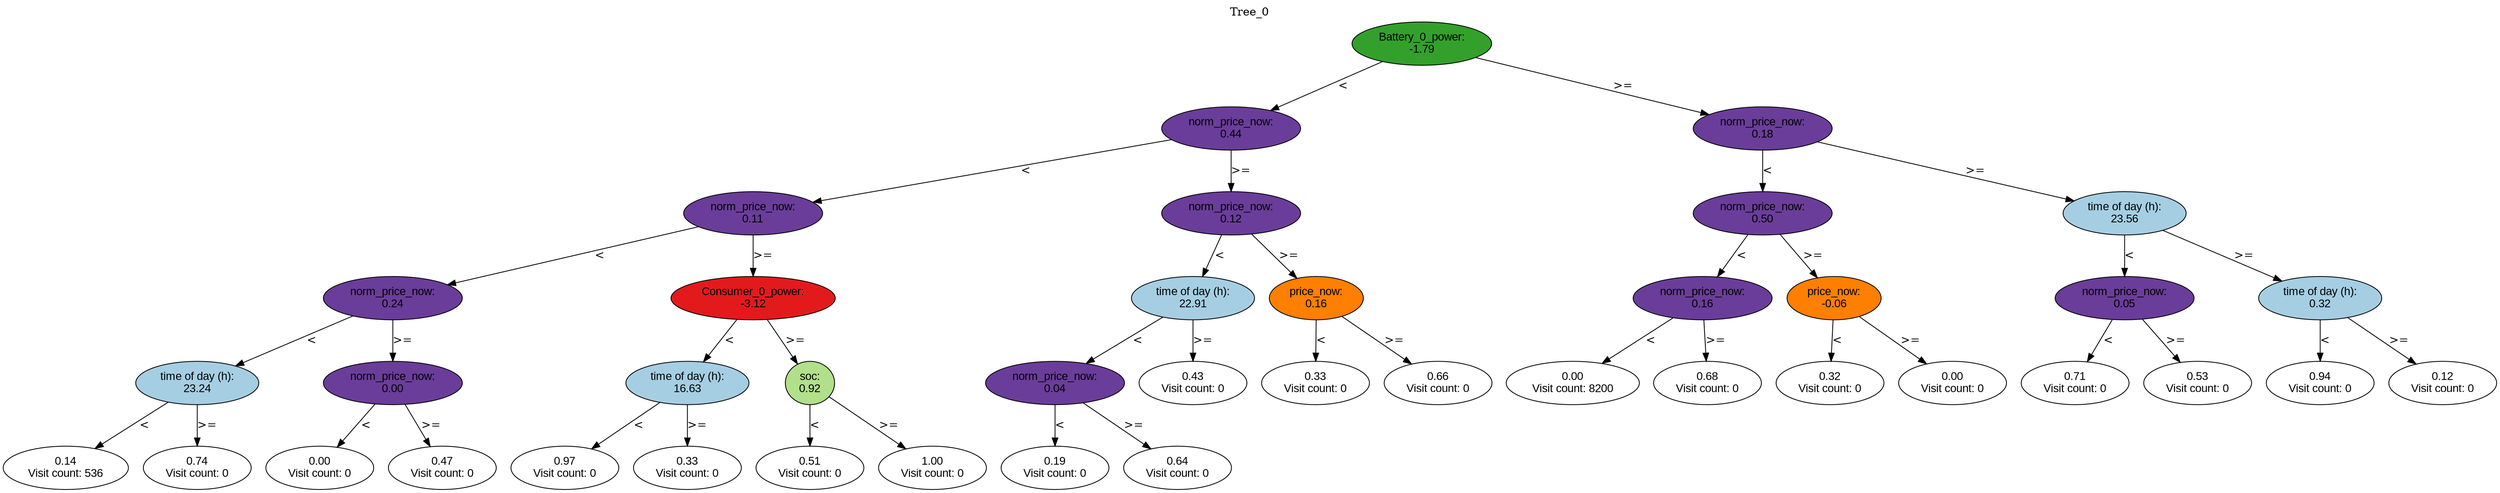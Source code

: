 digraph BST {
    node [fontname="Arial" style=filled colorscheme=paired12];
    0 [ label = "Battery_0_power:
-1.79" fillcolor=4];
    1 [ label = "norm_price_now:
0.44" fillcolor=10];
    2 [ label = "norm_price_now:
0.11" fillcolor=10];
    3 [ label = "norm_price_now:
0.24" fillcolor=10];
    4 [ label = "time of day (h):
23.24" fillcolor=1];
    5 [ label = "0.14
Visit count: 536" fillcolor=white];
    6 [ label = "0.74
Visit count: 0" fillcolor=white];
    7 [ label = "norm_price_now:
0.00" fillcolor=10];
    8 [ label = "0.00
Visit count: 0" fillcolor=white];
    9 [ label = "0.47
Visit count: 0" fillcolor=white];
    10 [ label = "Consumer_0_power:
-3.12" fillcolor=6];
    11 [ label = "time of day (h):
16.63" fillcolor=1];
    12 [ label = "0.97
Visit count: 0" fillcolor=white];
    13 [ label = "0.33
Visit count: 0" fillcolor=white];
    14 [ label = "soc:
0.92" fillcolor=3];
    15 [ label = "0.51
Visit count: 0" fillcolor=white];
    16 [ label = "1.00
Visit count: 0" fillcolor=white];
    17 [ label = "norm_price_now:
0.12" fillcolor=10];
    18 [ label = "time of day (h):
22.91" fillcolor=1];
    19 [ label = "norm_price_now:
0.04" fillcolor=10];
    20 [ label = "0.19
Visit count: 0" fillcolor=white];
    21 [ label = "0.64
Visit count: 0" fillcolor=white];
    22 [ label = "0.43
Visit count: 0" fillcolor=white];
    23 [ label = "price_now:
0.16" fillcolor=8];
    24 [ label = "0.33
Visit count: 0" fillcolor=white];
    25 [ label = "0.66
Visit count: 0" fillcolor=white];
    26 [ label = "norm_price_now:
0.18" fillcolor=10];
    27 [ label = "norm_price_now:
0.50" fillcolor=10];
    28 [ label = "norm_price_now:
0.16" fillcolor=10];
    29 [ label = "0.00
Visit count: 8200" fillcolor=white];
    30 [ label = "0.68
Visit count: 0" fillcolor=white];
    31 [ label = "price_now:
-0.06" fillcolor=8];
    32 [ label = "0.32
Visit count: 0" fillcolor=white];
    33 [ label = "0.00
Visit count: 0" fillcolor=white];
    34 [ label = "time of day (h):
23.56" fillcolor=1];
    35 [ label = "norm_price_now:
0.05" fillcolor=10];
    36 [ label = "0.71
Visit count: 0" fillcolor=white];
    37 [ label = "0.53
Visit count: 0" fillcolor=white];
    38 [ label = "time of day (h):
0.32" fillcolor=1];
    39 [ label = "0.94
Visit count: 0" fillcolor=white];
    40 [ label = "0.12
Visit count: 0" fillcolor=white];

    0  -> 1[ label = "<"];
    0  -> 26[ label = ">="];
    1  -> 2[ label = "<"];
    1  -> 17[ label = ">="];
    2  -> 3[ label = "<"];
    2  -> 10[ label = ">="];
    3  -> 4[ label = "<"];
    3  -> 7[ label = ">="];
    4  -> 5[ label = "<"];
    4  -> 6[ label = ">="];
    7  -> 8[ label = "<"];
    7  -> 9[ label = ">="];
    10  -> 11[ label = "<"];
    10  -> 14[ label = ">="];
    11  -> 12[ label = "<"];
    11  -> 13[ label = ">="];
    14  -> 15[ label = "<"];
    14  -> 16[ label = ">="];
    17  -> 18[ label = "<"];
    17  -> 23[ label = ">="];
    18  -> 19[ label = "<"];
    18  -> 22[ label = ">="];
    19  -> 20[ label = "<"];
    19  -> 21[ label = ">="];
    23  -> 24[ label = "<"];
    23  -> 25[ label = ">="];
    26  -> 27[ label = "<"];
    26  -> 34[ label = ">="];
    27  -> 28[ label = "<"];
    27  -> 31[ label = ">="];
    28  -> 29[ label = "<"];
    28  -> 30[ label = ">="];
    31  -> 32[ label = "<"];
    31  -> 33[ label = ">="];
    34  -> 35[ label = "<"];
    34  -> 38[ label = ">="];
    35  -> 36[ label = "<"];
    35  -> 37[ label = ">="];
    38  -> 39[ label = "<"];
    38  -> 40[ label = ">="];

    labelloc="t";
    label="Tree_0";
}